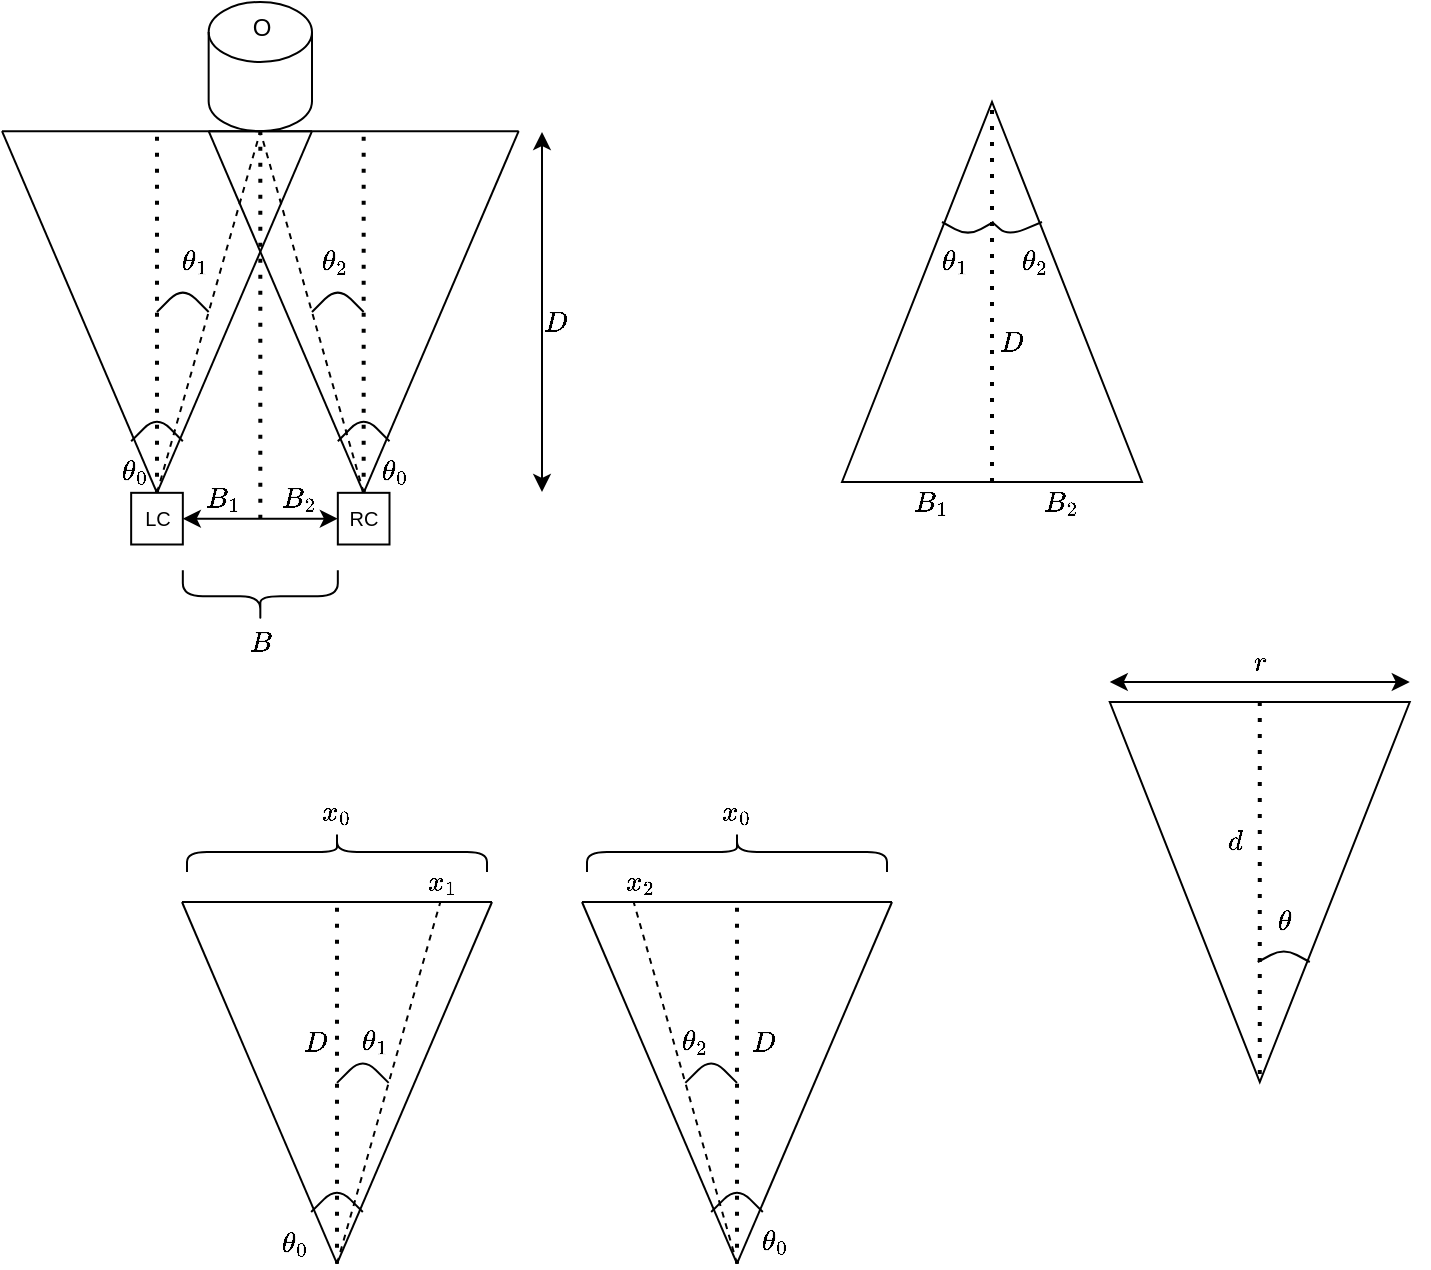 <mxfile version="14.6.9" type="google"><diagram id="fOCYL6lV11b8xamdpJgV" name="Page-1"><mxGraphModel dx="981" dy="546" grid="1" gridSize="10" guides="1" tooltips="1" connect="1" arrows="1" fold="1" page="1" pageScale="1" pageWidth="850" pageHeight="1100" math="1" shadow="0"><root><mxCell id="0"/><mxCell id="1" parent="0"/><mxCell id="2smjM0rpYOkLj1lupmkl-32" value="" style="group;container=1;" parent="1" vertex="1" connectable="0"><mxGeometry x="100" y="360" width="258.33" height="310" as="geometry"/></mxCell><mxCell id="2smjM0rpYOkLj1lupmkl-4" value="" style="group" parent="2smjM0rpYOkLj1lupmkl-32" vertex="1" connectable="0"><mxGeometry y="64.583" width="154.998" height="180.837" as="geometry"/></mxCell><mxCell id="2smjM0rpYOkLj1lupmkl-1" value="" style="endArrow=none;html=1;" parent="2smjM0rpYOkLj1lupmkl-4" edge="1"><mxGeometry width="50" height="50" relative="1" as="geometry"><mxPoint as="sourcePoint"/><mxPoint x="154.998" as="targetPoint"/></mxGeometry></mxCell><mxCell id="2smjM0rpYOkLj1lupmkl-2" value="" style="endArrow=none;html=1;" parent="2smjM0rpYOkLj1lupmkl-4" edge="1"><mxGeometry width="50" height="50" relative="1" as="geometry"><mxPoint x="77.499" y="180.833" as="sourcePoint"/><mxPoint as="targetPoint"/></mxGeometry></mxCell><mxCell id="2smjM0rpYOkLj1lupmkl-3" value="" style="endArrow=none;html=1;" parent="2smjM0rpYOkLj1lupmkl-4" edge="1"><mxGeometry width="50" height="50" relative="1" as="geometry"><mxPoint x="77.499" y="180.833" as="sourcePoint"/><mxPoint x="154.998" as="targetPoint"/></mxGeometry></mxCell><mxCell id="2smjM0rpYOkLj1lupmkl-13" value="" style="endArrow=none;html=1;" parent="2smjM0rpYOkLj1lupmkl-4" edge="1"><mxGeometry width="50" height="50" relative="1" as="geometry"><mxPoint x="64.582" y="155" as="sourcePoint"/><mxPoint x="90.415" y="155" as="targetPoint"/><Array as="points"><mxPoint x="77.499" y="142.083"/></Array></mxGeometry></mxCell><mxCell id="2smjM0rpYOkLj1lupmkl-19" value="" style="endArrow=none;html=1;" parent="2smjM0rpYOkLj1lupmkl-4" edge="1"><mxGeometry width="50" height="50" relative="1" as="geometry"><mxPoint x="77.499" y="90.417" as="sourcePoint"/><mxPoint x="103.332" y="90.417" as="targetPoint"/><Array as="points"><mxPoint x="90.415" y="77.5"/></Array></mxGeometry></mxCell><mxCell id="rKnXmr1E2tJiO8ZhaY46-22" value="$$\theta_1$$" style="text;html=1;strokeColor=none;fillColor=none;align=center;verticalAlign=middle;whiteSpace=wrap;rounded=0;" vertex="1" parent="2smjM0rpYOkLj1lupmkl-4"><mxGeometry x="90" y="55.417" width="12.5" height="20" as="geometry"/></mxCell><mxCell id="rKnXmr1E2tJiO8ZhaY46-24" value="$$\theta_0$$" style="text;html=1;strokeColor=none;fillColor=none;align=center;verticalAlign=middle;whiteSpace=wrap;rounded=0;" vertex="1" parent="2smjM0rpYOkLj1lupmkl-4"><mxGeometry x="60" y="160.837" width="12.5" height="20" as="geometry"/></mxCell><mxCell id="2smjM0rpYOkLj1lupmkl-5" value="" style="group" parent="2smjM0rpYOkLj1lupmkl-32" vertex="1" connectable="0"><mxGeometry x="103.332" y="64.583" width="154.998" height="180.837" as="geometry"/></mxCell><mxCell id="2smjM0rpYOkLj1lupmkl-6" value="" style="endArrow=none;html=1;" parent="2smjM0rpYOkLj1lupmkl-5" edge="1"><mxGeometry width="50" height="50" relative="1" as="geometry"><mxPoint as="sourcePoint"/><mxPoint x="154.998" as="targetPoint"/></mxGeometry></mxCell><mxCell id="2smjM0rpYOkLj1lupmkl-7" value="" style="endArrow=none;html=1;" parent="2smjM0rpYOkLj1lupmkl-5" edge="1"><mxGeometry width="50" height="50" relative="1" as="geometry"><mxPoint x="77.499" y="180.833" as="sourcePoint"/><mxPoint as="targetPoint"/></mxGeometry></mxCell><mxCell id="2smjM0rpYOkLj1lupmkl-8" value="" style="endArrow=none;html=1;" parent="2smjM0rpYOkLj1lupmkl-5" edge="1"><mxGeometry width="50" height="50" relative="1" as="geometry"><mxPoint x="77.499" y="180.833" as="sourcePoint"/><mxPoint x="154.998" as="targetPoint"/></mxGeometry></mxCell><mxCell id="2smjM0rpYOkLj1lupmkl-14" value="" style="endArrow=none;html=1;" parent="2smjM0rpYOkLj1lupmkl-5" edge="1"><mxGeometry width="50" height="50" relative="1" as="geometry"><mxPoint x="64.582" y="155" as="sourcePoint"/><mxPoint x="90.415" y="155" as="targetPoint"/><Array as="points"><mxPoint x="77.499" y="142.083"/></Array></mxGeometry></mxCell><mxCell id="2smjM0rpYOkLj1lupmkl-20" value="" style="endArrow=none;html=1;" parent="2smjM0rpYOkLj1lupmkl-5" edge="1"><mxGeometry width="50" height="50" relative="1" as="geometry"><mxPoint x="51.666" y="90.417" as="sourcePoint"/><mxPoint x="77.499" y="90.417" as="targetPoint"/><Array as="points"><mxPoint x="64.582" y="77.5"/></Array></mxGeometry></mxCell><mxCell id="rKnXmr1E2tJiO8ZhaY46-23" value="$$\theta_2$$" style="text;html=1;strokeColor=none;fillColor=none;align=center;verticalAlign=middle;whiteSpace=wrap;rounded=0;" vertex="1" parent="2smjM0rpYOkLj1lupmkl-5"><mxGeometry x="56.668" y="55.417" width="12.5" height="20" as="geometry"/></mxCell><mxCell id="rKnXmr1E2tJiO8ZhaY46-25" value="$$\theta_0$$" style="text;html=1;strokeColor=none;fillColor=none;align=center;verticalAlign=middle;whiteSpace=wrap;rounded=0;" vertex="1" parent="2smjM0rpYOkLj1lupmkl-5"><mxGeometry x="86.668" y="160.837" width="12.5" height="20" as="geometry"/></mxCell><mxCell id="2smjM0rpYOkLj1lupmkl-9" value="" style="rounded=0;whiteSpace=wrap;html=1;fillColor=none;" parent="2smjM0rpYOkLj1lupmkl-32" vertex="1"><mxGeometry x="64.582" y="245.417" width="25.833" height="25.833" as="geometry"/></mxCell><mxCell id="2smjM0rpYOkLj1lupmkl-10" value="" style="rounded=0;whiteSpace=wrap;html=1;fillColor=none;" parent="2smjM0rpYOkLj1lupmkl-32" vertex="1"><mxGeometry x="167.915" y="245.417" width="25.833" height="25.833" as="geometry"/></mxCell><mxCell id="2smjM0rpYOkLj1lupmkl-11" value="" style="shape=cylinder3;whiteSpace=wrap;html=1;boundedLbl=1;backgroundOutline=1;size=15;fillColor=none;" parent="2smjM0rpYOkLj1lupmkl-32" vertex="1"><mxGeometry x="103.332" width="51.666" height="64.583" as="geometry"/></mxCell><mxCell id="2smjM0rpYOkLj1lupmkl-15" value="" style="endArrow=none;dashed=1;html=1;dashPattern=1 3;strokeWidth=2;" parent="2smjM0rpYOkLj1lupmkl-32" edge="1"><mxGeometry width="50" height="50" relative="1" as="geometry"><mxPoint x="77.499" y="245.417" as="sourcePoint"/><mxPoint x="77.499" y="64.583" as="targetPoint"/></mxGeometry></mxCell><mxCell id="2smjM0rpYOkLj1lupmkl-16" value="" style="endArrow=none;dashed=1;html=1;dashPattern=1 3;strokeWidth=2;exitX=0.5;exitY=0;exitDx=0;exitDy=0;" parent="2smjM0rpYOkLj1lupmkl-32" source="2smjM0rpYOkLj1lupmkl-10" edge="1"><mxGeometry width="50" height="50" relative="1" as="geometry"><mxPoint x="167.915" y="245.417" as="sourcePoint"/><mxPoint x="180.831" y="64.583" as="targetPoint"/></mxGeometry></mxCell><mxCell id="2smjM0rpYOkLj1lupmkl-17" value="" style="endArrow=none;dashed=1;html=1;entryX=0.5;entryY=1;entryDx=0;entryDy=0;entryPerimeter=0;exitX=0.5;exitY=0;exitDx=0;exitDy=0;" parent="2smjM0rpYOkLj1lupmkl-32" source="2smjM0rpYOkLj1lupmkl-9" target="2smjM0rpYOkLj1lupmkl-11" edge="1"><mxGeometry width="50" height="50" relative="1" as="geometry"><mxPoint x="129.165" y="232.5" as="sourcePoint"/><mxPoint x="116.248" y="64.583" as="targetPoint"/></mxGeometry></mxCell><mxCell id="2smjM0rpYOkLj1lupmkl-18" value="" style="endArrow=none;dashed=1;html=1;exitX=0.5;exitY=0;exitDx=0;exitDy=0;entryX=0.5;entryY=1;entryDx=0;entryDy=0;entryPerimeter=0;" parent="2smjM0rpYOkLj1lupmkl-32" source="2smjM0rpYOkLj1lupmkl-10" target="2smjM0rpYOkLj1lupmkl-11" edge="1"><mxGeometry width="50" height="50" relative="1" as="geometry"><mxPoint x="103.332" y="155" as="sourcePoint"/><mxPoint x="167.915" y="90.417" as="targetPoint"/></mxGeometry></mxCell><mxCell id="2smjM0rpYOkLj1lupmkl-21" value="" style="endArrow=classic;startArrow=classic;html=1;entryX=0;entryY=0.5;entryDx=0;entryDy=0;exitX=1;exitY=0.5;exitDx=0;exitDy=0;" parent="2smjM0rpYOkLj1lupmkl-32" source="2smjM0rpYOkLj1lupmkl-9" target="2smjM0rpYOkLj1lupmkl-10" edge="1"><mxGeometry width="50" height="50" relative="1" as="geometry"><mxPoint x="77.499" y="335.833" as="sourcePoint"/><mxPoint x="142.082" y="271.25" as="targetPoint"/></mxGeometry></mxCell><mxCell id="2smjM0rpYOkLj1lupmkl-22" value="" style="endArrow=none;dashed=1;html=1;dashPattern=1 3;strokeWidth=2;" parent="2smjM0rpYOkLj1lupmkl-32" edge="1"><mxGeometry width="50" height="50" relative="1" as="geometry"><mxPoint x="129.165" y="258.333" as="sourcePoint"/><mxPoint x="129.165" y="64.583" as="targetPoint"/></mxGeometry></mxCell><mxCell id="2smjM0rpYOkLj1lupmkl-23" value="" style="shape=curlyBracket;whiteSpace=wrap;html=1;rounded=1;rotation=-90;" parent="2smjM0rpYOkLj1lupmkl-32" vertex="1"><mxGeometry x="116.248" y="258.333" width="25.833" height="77.5" as="geometry"/></mxCell><mxCell id="2smjM0rpYOkLj1lupmkl-25" value="&lt;font style=&quot;font-size: 10px&quot;&gt;RC&lt;/font&gt;" style="text;html=1;strokeColor=none;fillColor=none;align=center;verticalAlign=middle;whiteSpace=wrap;rounded=0;" parent="2smjM0rpYOkLj1lupmkl-32" vertex="1"><mxGeometry x="167.915" y="245.417" width="25.833" height="25.833" as="geometry"/></mxCell><mxCell id="2smjM0rpYOkLj1lupmkl-26" value="O" style="text;html=1;strokeColor=none;fillColor=none;align=center;verticalAlign=middle;whiteSpace=wrap;rounded=0;" parent="2smjM0rpYOkLj1lupmkl-32" vertex="1"><mxGeometry x="103.752" width="51.666" height="25.833" as="geometry"/></mxCell><mxCell id="rKnXmr1E2tJiO8ZhaY46-27" value="$$B_1$$" style="text;html=1;strokeColor=none;fillColor=none;align=center;verticalAlign=middle;whiteSpace=wrap;rounded=0;" vertex="1" parent="2smjM0rpYOkLj1lupmkl-32"><mxGeometry x="103.75" y="238.33" width="12.5" height="20" as="geometry"/></mxCell><mxCell id="rKnXmr1E2tJiO8ZhaY46-26" value="$$B_2$$" style="text;html=1;strokeColor=none;fillColor=none;align=center;verticalAlign=middle;whiteSpace=wrap;rounded=0;" vertex="1" parent="2smjM0rpYOkLj1lupmkl-32"><mxGeometry x="142.08" y="238.33" width="12.5" height="20" as="geometry"/></mxCell><mxCell id="2smjM0rpYOkLj1lupmkl-24" value="&lt;font style=&quot;font-size: 10px&quot;&gt;LC&lt;/font&gt;" style="text;html=1;strokeColor=none;align=center;verticalAlign=middle;whiteSpace=wrap;rounded=0;" parent="2smjM0rpYOkLj1lupmkl-32" vertex="1"><mxGeometry x="64.582" y="245.417" width="25.833" height="25.833" as="geometry"/></mxCell><mxCell id="2smjM0rpYOkLj1lupmkl-48" value="" style="endArrow=classic;startArrow=classic;html=1;" parent="1" edge="1"><mxGeometry width="50" height="50" relative="1" as="geometry"><mxPoint x="370" y="605" as="sourcePoint"/><mxPoint x="370" y="425" as="targetPoint"/></mxGeometry></mxCell><mxCell id="2smjM0rpYOkLj1lupmkl-50" value="" style="triangle;whiteSpace=wrap;html=1;rotation=-90;fillColor=none;" parent="1" vertex="1"><mxGeometry x="500" y="430" width="190" height="150" as="geometry"/></mxCell><mxCell id="2smjM0rpYOkLj1lupmkl-52" value="" style="endArrow=none;dashed=1;html=1;dashPattern=1 3;strokeWidth=2;exitX=0;exitY=0.5;exitDx=0;exitDy=0;entryX=1;entryY=0.5;entryDx=0;entryDy=0;" parent="1" source="2smjM0rpYOkLj1lupmkl-50" target="2smjM0rpYOkLj1lupmkl-50" edge="1"><mxGeometry width="50" height="50" relative="1" as="geometry"><mxPoint x="510" y="510" as="sourcePoint"/><mxPoint x="560" y="460" as="targetPoint"/></mxGeometry></mxCell><mxCell id="2smjM0rpYOkLj1lupmkl-53" value="" style="endArrow=none;html=1;" parent="1" edge="1"><mxGeometry width="50" height="50" relative="1" as="geometry"><mxPoint x="569.998" y="470" as="sourcePoint"/><mxPoint x="595.831" y="470" as="targetPoint"/><Array as="points"><mxPoint x="583" y="477.08"/></Array></mxGeometry></mxCell><mxCell id="2smjM0rpYOkLj1lupmkl-54" value="" style="endArrow=none;html=1;" parent="1" edge="1"><mxGeometry width="50" height="50" relative="1" as="geometry"><mxPoint x="595" y="470" as="sourcePoint"/><mxPoint x="620" y="470" as="targetPoint"/><Array as="points"><mxPoint x="603" y="477.08"/></Array></mxGeometry></mxCell><mxCell id="4iyyUDL93DVfHqm-kpp1-15" value="" style="group" parent="1" vertex="1" connectable="0"><mxGeometry x="190" y="810.003" width="154.998" height="180.837" as="geometry"/></mxCell><mxCell id="4iyyUDL93DVfHqm-kpp1-16" value="" style="endArrow=none;html=1;" parent="4iyyUDL93DVfHqm-kpp1-15" edge="1"><mxGeometry width="50" height="50" relative="1" as="geometry"><mxPoint as="sourcePoint"/><mxPoint x="154.998" as="targetPoint"/></mxGeometry></mxCell><mxCell id="4iyyUDL93DVfHqm-kpp1-17" value="" style="endArrow=none;html=1;" parent="4iyyUDL93DVfHqm-kpp1-15" edge="1"><mxGeometry width="50" height="50" relative="1" as="geometry"><mxPoint x="77.499" y="180.833" as="sourcePoint"/><mxPoint as="targetPoint"/></mxGeometry></mxCell><mxCell id="4iyyUDL93DVfHqm-kpp1-18" value="" style="endArrow=none;html=1;" parent="4iyyUDL93DVfHqm-kpp1-15" edge="1"><mxGeometry width="50" height="50" relative="1" as="geometry"><mxPoint x="77.499" y="180.833" as="sourcePoint"/><mxPoint x="154.998" as="targetPoint"/></mxGeometry></mxCell><mxCell id="4iyyUDL93DVfHqm-kpp1-19" value="" style="endArrow=none;html=1;" parent="4iyyUDL93DVfHqm-kpp1-15" edge="1"><mxGeometry width="50" height="50" relative="1" as="geometry"><mxPoint x="64.582" y="155" as="sourcePoint"/><mxPoint x="90.415" y="155" as="targetPoint"/><Array as="points"><mxPoint x="77.499" y="142.083"/></Array></mxGeometry></mxCell><mxCell id="4iyyUDL93DVfHqm-kpp1-20" value="" style="endArrow=none;html=1;" parent="4iyyUDL93DVfHqm-kpp1-15" edge="1"><mxGeometry width="50" height="50" relative="1" as="geometry"><mxPoint x="77.499" y="90.417" as="sourcePoint"/><mxPoint x="103.332" y="90.417" as="targetPoint"/><Array as="points"><mxPoint x="90.415" y="77.5"/></Array></mxGeometry></mxCell><mxCell id="rKnXmr1E2tJiO8ZhaY46-38" value="$$\theta_1$$" style="text;html=1;strokeColor=none;fillColor=none;align=center;verticalAlign=middle;whiteSpace=wrap;rounded=0;" vertex="1" parent="4iyyUDL93DVfHqm-kpp1-15"><mxGeometry x="90" y="59.997" width="12.5" height="20" as="geometry"/></mxCell><mxCell id="rKnXmr1E2tJiO8ZhaY46-40" value="$$D$$" style="text;html=1;strokeColor=none;fillColor=none;align=center;verticalAlign=middle;whiteSpace=wrap;rounded=0;" vertex="1" parent="4iyyUDL93DVfHqm-kpp1-15"><mxGeometry x="60" y="59.997" width="12.5" height="20" as="geometry"/></mxCell><mxCell id="rKnXmr1E2tJiO8ZhaY46-43" value="$$\theta_0$$" style="text;html=1;strokeColor=none;fillColor=none;align=center;verticalAlign=middle;whiteSpace=wrap;rounded=0;" vertex="1" parent="4iyyUDL93DVfHqm-kpp1-15"><mxGeometry x="50" y="160.837" width="12.5" height="20" as="geometry"/></mxCell><mxCell id="4iyyUDL93DVfHqm-kpp1-23" value="" style="endArrow=none;dashed=1;html=1;dashPattern=1 3;strokeWidth=2;" parent="1" edge="1"><mxGeometry width="50" height="50" relative="1" as="geometry"><mxPoint x="267.499" y="990.837" as="sourcePoint"/><mxPoint x="267.499" y="810.003" as="targetPoint"/></mxGeometry></mxCell><mxCell id="4iyyUDL93DVfHqm-kpp1-24" value="" style="endArrow=none;dashed=1;html=1;entryX=0.5;entryY=1;entryDx=0;entryDy=0;entryPerimeter=0;exitX=0.5;exitY=0;exitDx=0;exitDy=0;" parent="1" edge="1"><mxGeometry width="50" height="50" relative="1" as="geometry"><mxPoint x="267.499" y="990.837" as="sourcePoint"/><mxPoint x="319.165" y="810.003" as="targetPoint"/></mxGeometry></mxCell><mxCell id="4iyyUDL93DVfHqm-kpp1-25" value="" style="shape=curlyBracket;whiteSpace=wrap;html=1;rounded=1;rotation=90;" parent="1" vertex="1"><mxGeometry x="257.5" y="710" width="20" height="150" as="geometry"/></mxCell><mxCell id="4iyyUDL93DVfHqm-kpp1-43" value="" style="group" parent="1" vertex="1" connectable="0"><mxGeometry x="390.002" y="810.003" width="154.998" height="180.833" as="geometry"/></mxCell><mxCell id="4iyyUDL93DVfHqm-kpp1-44" value="" style="endArrow=none;html=1;" parent="4iyyUDL93DVfHqm-kpp1-43" edge="1"><mxGeometry width="50" height="50" relative="1" as="geometry"><mxPoint as="sourcePoint"/><mxPoint x="154.998" as="targetPoint"/></mxGeometry></mxCell><mxCell id="4iyyUDL93DVfHqm-kpp1-45" value="" style="endArrow=none;html=1;" parent="4iyyUDL93DVfHqm-kpp1-43" edge="1"><mxGeometry width="50" height="50" relative="1" as="geometry"><mxPoint x="77.499" y="180.833" as="sourcePoint"/><mxPoint as="targetPoint"/></mxGeometry></mxCell><mxCell id="4iyyUDL93DVfHqm-kpp1-46" value="" style="endArrow=none;html=1;" parent="4iyyUDL93DVfHqm-kpp1-43" edge="1"><mxGeometry width="50" height="50" relative="1" as="geometry"><mxPoint x="77.499" y="180.833" as="sourcePoint"/><mxPoint x="154.998" as="targetPoint"/></mxGeometry></mxCell><mxCell id="4iyyUDL93DVfHqm-kpp1-47" value="" style="endArrow=none;html=1;" parent="4iyyUDL93DVfHqm-kpp1-43" edge="1"><mxGeometry width="50" height="50" relative="1" as="geometry"><mxPoint x="64.582" y="155" as="sourcePoint"/><mxPoint x="90.415" y="155" as="targetPoint"/><Array as="points"><mxPoint x="77.499" y="142.083"/></Array></mxGeometry></mxCell><mxCell id="4iyyUDL93DVfHqm-kpp1-48" value="" style="endArrow=none;html=1;" parent="4iyyUDL93DVfHqm-kpp1-43" edge="1"><mxGeometry width="50" height="50" relative="1" as="geometry"><mxPoint x="51.666" y="90.417" as="sourcePoint"/><mxPoint x="77.499" y="90.417" as="targetPoint"/><Array as="points"><mxPoint x="64.582" y="77.5"/></Array></mxGeometry></mxCell><mxCell id="rKnXmr1E2tJiO8ZhaY46-39" value="$$\theta_2$$" style="text;html=1;strokeColor=none;fillColor=none;align=center;verticalAlign=middle;whiteSpace=wrap;rounded=0;" vertex="1" parent="4iyyUDL93DVfHqm-kpp1-43"><mxGeometry x="49.998" y="60.417" width="12.5" height="20" as="geometry"/></mxCell><mxCell id="rKnXmr1E2tJiO8ZhaY46-41" value="$$D$$" style="text;html=1;strokeColor=none;fillColor=none;align=center;verticalAlign=middle;whiteSpace=wrap;rounded=0;" vertex="1" parent="4iyyUDL93DVfHqm-kpp1-43"><mxGeometry x="84.028" y="60.417" width="12.5" height="20" as="geometry"/></mxCell><mxCell id="rKnXmr1E2tJiO8ZhaY46-44" value="$$\theta_0$$" style="text;html=1;strokeColor=none;fillColor=none;align=center;verticalAlign=middle;whiteSpace=wrap;rounded=0;" vertex="1" parent="4iyyUDL93DVfHqm-kpp1-43"><mxGeometry x="89.998" y="159.997" width="12.5" height="20" as="geometry"/></mxCell><mxCell id="4iyyUDL93DVfHqm-kpp1-51" value="" style="endArrow=none;dashed=1;html=1;dashPattern=1 3;strokeWidth=2;exitX=0.5;exitY=0;exitDx=0;exitDy=0;" parent="1" edge="1"><mxGeometry width="50" height="50" relative="1" as="geometry"><mxPoint x="467.501" y="990.837" as="sourcePoint"/><mxPoint x="467.501" y="810.003" as="targetPoint"/></mxGeometry></mxCell><mxCell id="4iyyUDL93DVfHqm-kpp1-52" value="" style="endArrow=none;dashed=1;html=1;exitX=0.5;exitY=0;exitDx=0;exitDy=0;entryX=0.5;entryY=1;entryDx=0;entryDy=0;entryPerimeter=0;" parent="1" edge="1"><mxGeometry width="50" height="50" relative="1" as="geometry"><mxPoint x="467.501" y="990.837" as="sourcePoint"/><mxPoint x="415.835" y="810.003" as="targetPoint"/></mxGeometry></mxCell><mxCell id="4iyyUDL93DVfHqm-kpp1-54" value="" style="shape=curlyBracket;whiteSpace=wrap;html=1;rounded=1;rotation=90;" parent="1" vertex="1"><mxGeometry x="457.5" y="710" width="20" height="150" as="geometry"/></mxCell><mxCell id="rKnXmr1E2tJiO8ZhaY46-10" value="" style="group;rotation=-180;fontStyle=4;container=1;" vertex="1" connectable="0" parent="1"><mxGeometry x="653.89" y="685" width="150" height="215" as="geometry"/></mxCell><mxCell id="rKnXmr1E2tJiO8ZhaY46-1" value="" style="triangle;whiteSpace=wrap;html=1;rotation=-270;fillColor=none;" vertex="1" parent="rKnXmr1E2tJiO8ZhaY46-10"><mxGeometry x="-20" y="45" width="190" height="150" as="geometry"/></mxCell><mxCell id="rKnXmr1E2tJiO8ZhaY46-2" value="" style="endArrow=none;dashed=1;html=1;dashPattern=1 3;strokeWidth=2;exitX=0;exitY=0.5;exitDx=0;exitDy=0;entryX=1;entryY=0.5;entryDx=0;entryDy=0;" edge="1" parent="rKnXmr1E2tJiO8ZhaY46-10" source="rKnXmr1E2tJiO8ZhaY46-1" target="rKnXmr1E2tJiO8ZhaY46-1"><mxGeometry width="50" height="50" relative="1" as="geometry"><mxPoint x="160" y="115" as="sourcePoint"/><mxPoint x="110" y="165" as="targetPoint"/></mxGeometry></mxCell><mxCell id="rKnXmr1E2tJiO8ZhaY46-3" value="" style="endArrow=none;html=1;" edge="1" parent="rKnXmr1E2tJiO8ZhaY46-10"><mxGeometry width="50" height="50" relative="1" as="geometry"><mxPoint x="100" y="155" as="sourcePoint"/><mxPoint x="74" y="155" as="targetPoint"/><Array as="points"><mxPoint x="87" y="148"/></Array></mxGeometry></mxCell><mxCell id="rKnXmr1E2tJiO8ZhaY46-16" value="" style="endArrow=classic;startArrow=classic;html=1;" edge="1" parent="rKnXmr1E2tJiO8ZhaY46-10"><mxGeometry width="50" height="50" relative="1" as="geometry"><mxPoint x="1.377e-14" y="15" as="sourcePoint"/><mxPoint x="150" y="15" as="targetPoint"/></mxGeometry></mxCell><mxCell id="rKnXmr1E2tJiO8ZhaY46-45" value="$$r$$" style="text;html=1;strokeColor=none;fillColor=none;align=center;verticalAlign=middle;whiteSpace=wrap;rounded=0;" vertex="1" parent="rKnXmr1E2tJiO8ZhaY46-10"><mxGeometry x="68.75" y="-5.0" width="12.5" height="20" as="geometry"/></mxCell><mxCell id="rKnXmr1E2tJiO8ZhaY46-46" value="$$d$$" style="text;html=1;strokeColor=none;fillColor=none;align=center;verticalAlign=middle;whiteSpace=wrap;rounded=0;" vertex="1" parent="rKnXmr1E2tJiO8ZhaY46-10"><mxGeometry x="56.25" y="85.0" width="12.5" height="20" as="geometry"/></mxCell><mxCell id="rKnXmr1E2tJiO8ZhaY46-47" value="$$\theta$$" style="text;html=1;strokeColor=none;fillColor=none;align=center;verticalAlign=middle;whiteSpace=wrap;rounded=0;" vertex="1" parent="rKnXmr1E2tJiO8ZhaY46-10"><mxGeometry x="81.25" y="125.0" width="12.5" height="20" as="geometry"/></mxCell><mxCell id="rKnXmr1E2tJiO8ZhaY46-20" value="$$D$$" style="text;html=1;strokeColor=none;fillColor=none;align=center;verticalAlign=middle;whiteSpace=wrap;rounded=0;" vertex="1" parent="1"><mxGeometry x="370" y="510" width="12.5" height="20" as="geometry"/></mxCell><mxCell id="rKnXmr1E2tJiO8ZhaY46-28" value="$$B$$" style="text;html=1;strokeColor=none;fillColor=none;align=center;verticalAlign=middle;whiteSpace=wrap;rounded=0;" vertex="1" parent="1"><mxGeometry x="222.91" y="670" width="12.5" height="20" as="geometry"/></mxCell><mxCell id="rKnXmr1E2tJiO8ZhaY46-30" value="$$\theta_1$$" style="text;html=1;strokeColor=none;fillColor=none;align=center;verticalAlign=middle;whiteSpace=wrap;rounded=0;" vertex="1" parent="1"><mxGeometry x="570" y="480" width="12.5" height="20" as="geometry"/></mxCell><mxCell id="rKnXmr1E2tJiO8ZhaY46-31" value="$$\theta_2$$" style="text;html=1;strokeColor=none;fillColor=none;align=center;verticalAlign=middle;whiteSpace=wrap;rounded=0;" vertex="1" parent="1"><mxGeometry x="610" y="480" width="12.5" height="20" as="geometry"/></mxCell><mxCell id="rKnXmr1E2tJiO8ZhaY46-32" value="$$B_1$$" style="text;html=1;strokeColor=none;fillColor=none;align=center;verticalAlign=middle;whiteSpace=wrap;rounded=0;" vertex="1" parent="1"><mxGeometry x="557.5" y="600" width="12.5" height="20" as="geometry"/></mxCell><mxCell id="rKnXmr1E2tJiO8ZhaY46-33" value="$$B_2$$" style="text;html=1;strokeColor=none;fillColor=none;align=center;verticalAlign=middle;whiteSpace=wrap;rounded=0;" vertex="1" parent="1"><mxGeometry x="622.5" y="600" width="12.5" height="20" as="geometry"/></mxCell><mxCell id="rKnXmr1E2tJiO8ZhaY46-34" value="$$D$$" style="text;html=1;strokeColor=none;fillColor=none;align=center;verticalAlign=middle;whiteSpace=wrap;rounded=0;" vertex="1" parent="1"><mxGeometry x="597.5" y="520" width="12.5" height="20" as="geometry"/></mxCell><mxCell id="rKnXmr1E2tJiO8ZhaY46-35" value="$$x_0$$" style="text;html=1;strokeColor=none;fillColor=none;align=center;verticalAlign=middle;whiteSpace=wrap;rounded=0;" vertex="1" parent="1"><mxGeometry x="461.25" y="755" width="12.5" height="20" as="geometry"/></mxCell><mxCell id="rKnXmr1E2tJiO8ZhaY46-36" value="$$x_1$$" style="text;html=1;strokeColor=none;fillColor=none;align=center;verticalAlign=middle;whiteSpace=wrap;rounded=0;" vertex="1" parent="1"><mxGeometry x="313.63" y="790" width="12.5" height="20" as="geometry"/></mxCell><mxCell id="rKnXmr1E2tJiO8ZhaY46-37" value="$$x_0$$" style="text;html=1;strokeColor=none;fillColor=none;align=center;verticalAlign=middle;whiteSpace=wrap;rounded=0;" vertex="1" parent="1"><mxGeometry x="261.25" y="755" width="12.5" height="20" as="geometry"/></mxCell><mxCell id="rKnXmr1E2tJiO8ZhaY46-42" value="$$x_2$$" style="text;html=1;strokeColor=none;fillColor=none;align=center;verticalAlign=middle;whiteSpace=wrap;rounded=0;" vertex="1" parent="1"><mxGeometry x="413" y="790" width="12.5" height="20" as="geometry"/></mxCell></root></mxGraphModel></diagram></mxfile>